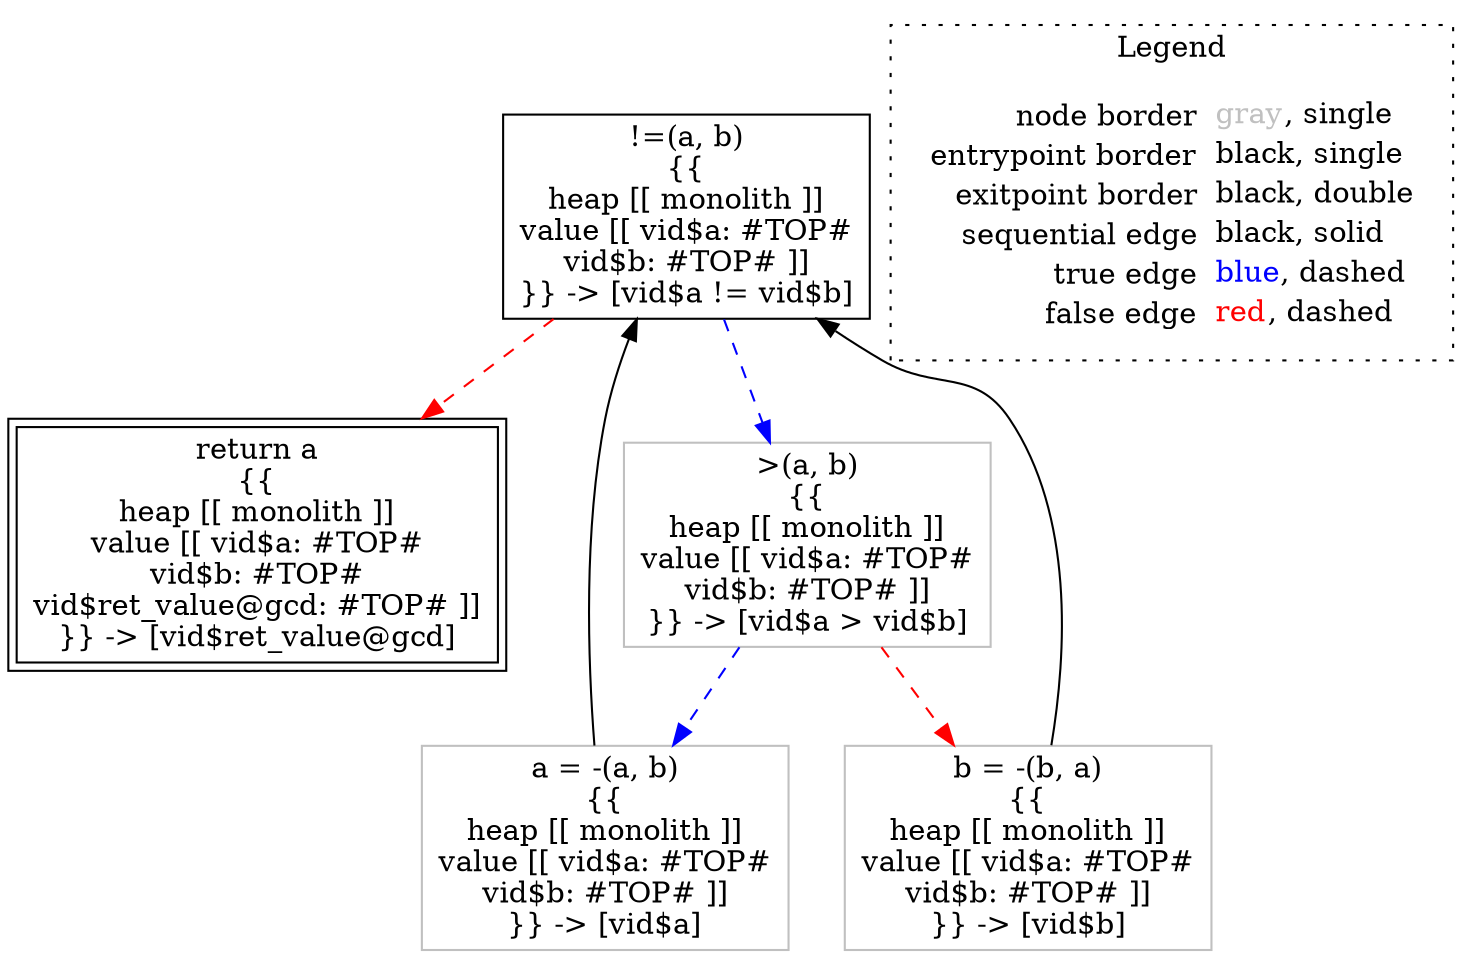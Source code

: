 digraph {
	"node0" [shape="rect",color="black",label=<!=(a, b)<BR/>{{<BR/>heap [[ monolith ]]<BR/>value [[ vid$a: #TOP#<BR/>vid$b: #TOP# ]]<BR/>}} -&gt; [vid$a != vid$b]>];
	"node1" [shape="rect",color="black",peripheries="2",label=<return a<BR/>{{<BR/>heap [[ monolith ]]<BR/>value [[ vid$a: #TOP#<BR/>vid$b: #TOP#<BR/>vid$ret_value@gcd: #TOP# ]]<BR/>}} -&gt; [vid$ret_value@gcd]>];
	"node2" [shape="rect",color="gray",label=<a = -(a, b)<BR/>{{<BR/>heap [[ monolith ]]<BR/>value [[ vid$a: #TOP#<BR/>vid$b: #TOP# ]]<BR/>}} -&gt; [vid$a]>];
	"node3" [shape="rect",color="gray",label=<b = -(b, a)<BR/>{{<BR/>heap [[ monolith ]]<BR/>value [[ vid$a: #TOP#<BR/>vid$b: #TOP# ]]<BR/>}} -&gt; [vid$b]>];
	"node4" [shape="rect",color="gray",label=<&gt;(a, b)<BR/>{{<BR/>heap [[ monolith ]]<BR/>value [[ vid$a: #TOP#<BR/>vid$b: #TOP# ]]<BR/>}} -&gt; [vid$a &gt; vid$b]>];
	"node0" -> "node1" [color="red",style="dashed"];
	"node0" -> "node4" [color="blue",style="dashed"];
	"node2" -> "node0" [color="black"];
	"node3" -> "node0" [color="black"];
	"node4" -> "node2" [color="blue",style="dashed"];
	"node4" -> "node3" [color="red",style="dashed"];
subgraph cluster_legend {
	label="Legend";
	style=dotted;
	node [shape=plaintext];
	"legend" [label=<<table border="0" cellpadding="2" cellspacing="0" cellborder="0"><tr><td align="right">node border&nbsp;</td><td align="left"><font color="gray">gray</font>, single</td></tr><tr><td align="right">entrypoint border&nbsp;</td><td align="left"><font color="black">black</font>, single</td></tr><tr><td align="right">exitpoint border&nbsp;</td><td align="left"><font color="black">black</font>, double</td></tr><tr><td align="right">sequential edge&nbsp;</td><td align="left"><font color="black">black</font>, solid</td></tr><tr><td align="right">true edge&nbsp;</td><td align="left"><font color="blue">blue</font>, dashed</td></tr><tr><td align="right">false edge&nbsp;</td><td align="left"><font color="red">red</font>, dashed</td></tr></table>>];
}

}
